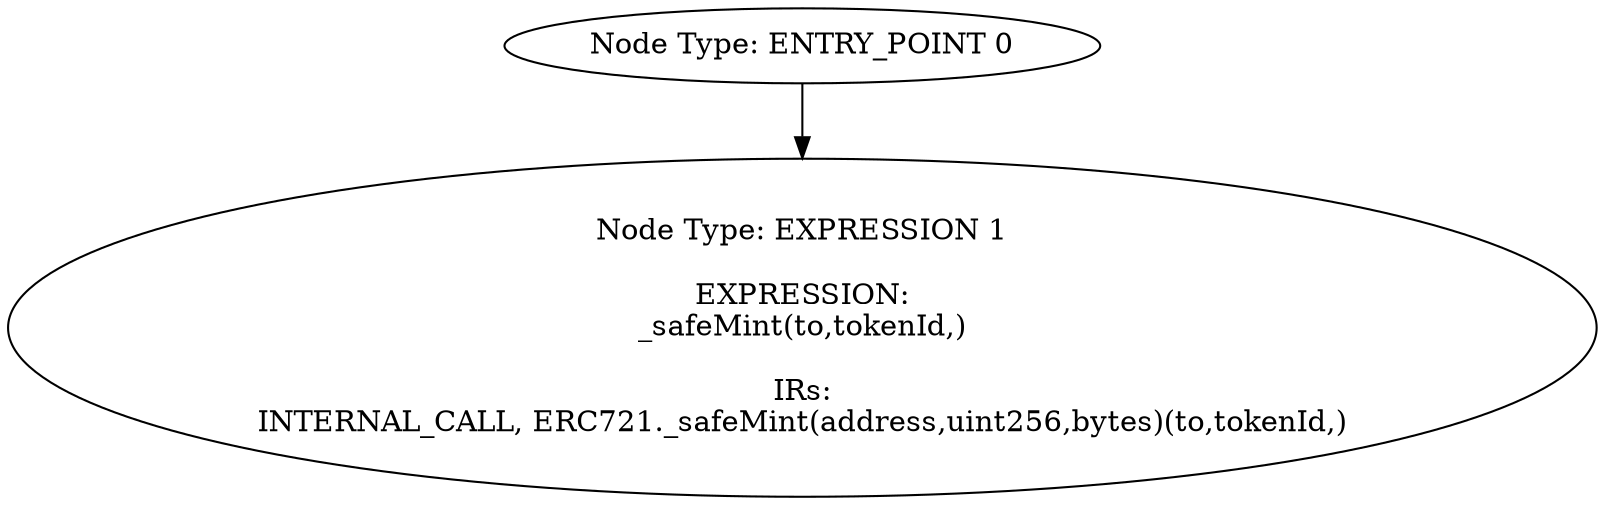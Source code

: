 digraph{
0[label="Node Type: ENTRY_POINT 0
"];
0->1;
1[label="Node Type: EXPRESSION 1

EXPRESSION:
_safeMint(to,tokenId,)

IRs:
INTERNAL_CALL, ERC721._safeMint(address,uint256,bytes)(to,tokenId,)"];
}
